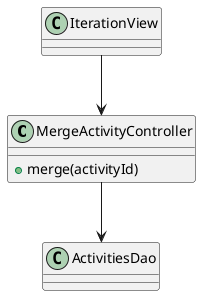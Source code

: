 @startuml
	class MergeActivityController {
	+merge(activityId)
	}

	IterationView --> MergeActivityController
	MergeActivityController --> ActivitiesDao
@enduml
